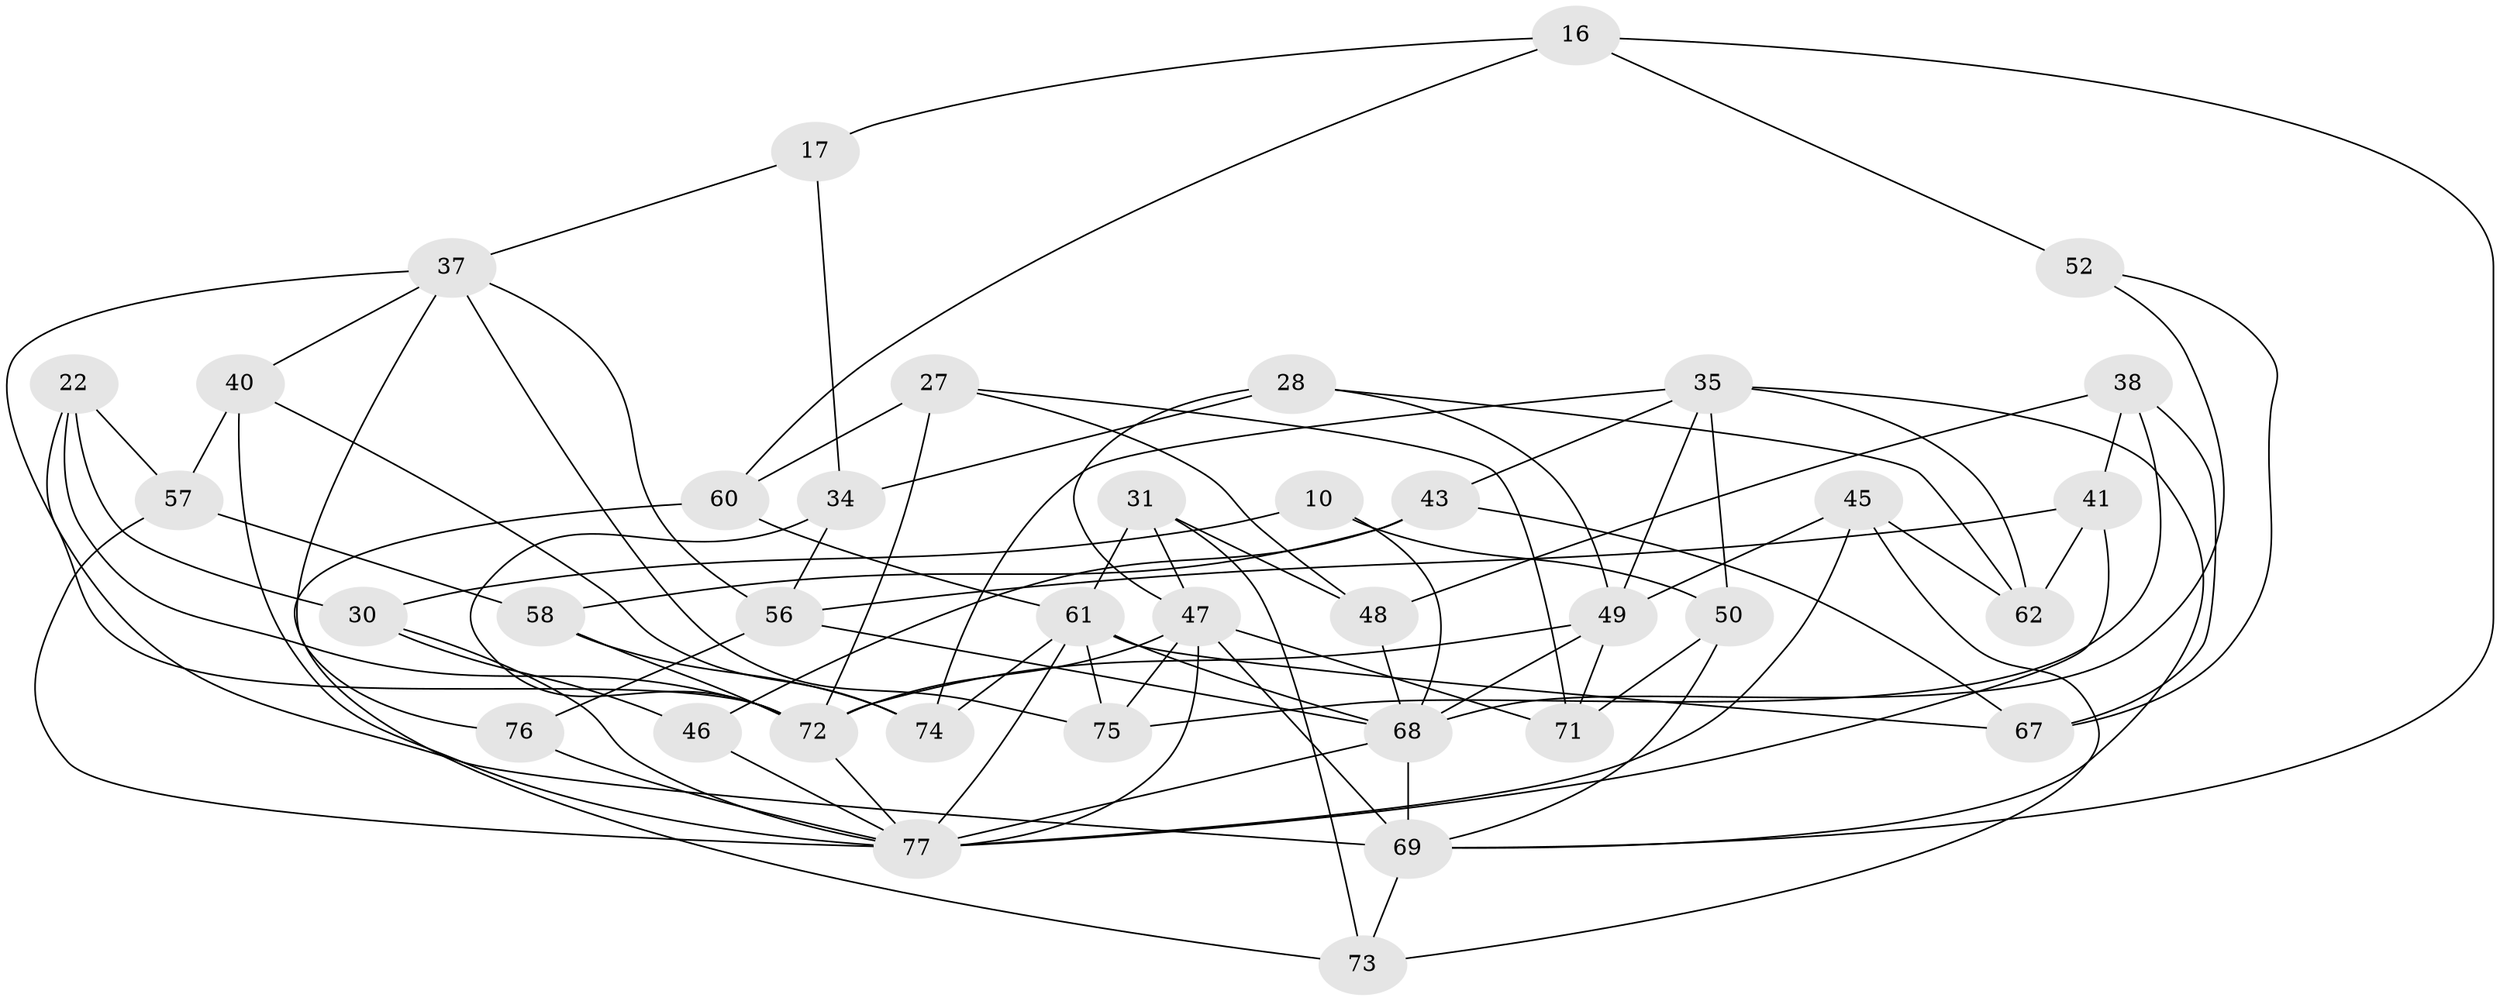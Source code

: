 // original degree distribution, {4: 1.0}
// Generated by graph-tools (version 1.1) at 2025/56/03/09/25 04:56:40]
// undirected, 38 vertices, 89 edges
graph export_dot {
graph [start="1"]
  node [color=gray90,style=filled];
  10;
  16 [super="+15"];
  17;
  22;
  27;
  28;
  30 [super="+29"];
  31;
  34;
  35 [super="+24"];
  37 [super="+8"];
  38;
  40 [super="+4"];
  41;
  43;
  45;
  46;
  47 [super="+33"];
  48;
  49 [super="+1+18"];
  50;
  52;
  56 [super="+55"];
  57 [super="+36"];
  58;
  60;
  61 [super="+25"];
  62;
  67;
  68 [super="+54+64"];
  69 [super="+21+44"];
  71;
  72 [super="+5+23+9"];
  73;
  74;
  75 [super="+2"];
  76 [super="+51+70"];
  77 [super="+66+65+63"];
  10 -- 30 [weight=2];
  10 -- 50;
  10 -- 68;
  16 -- 60;
  16 -- 17 [weight=2];
  16 -- 52 [weight=2];
  16 -- 69;
  17 -- 34;
  17 -- 37;
  22 -- 57;
  22 -- 30;
  22 -- 72;
  22 -- 69;
  27 -- 48;
  27 -- 60;
  27 -- 71;
  27 -- 72;
  28 -- 62;
  28 -- 47;
  28 -- 34;
  28 -- 49;
  30 -- 46 [weight=2];
  30 -- 77;
  31 -- 48;
  31 -- 73;
  31 -- 61;
  31 -- 47;
  34 -- 56;
  34 -- 72;
  35 -- 50;
  35 -- 62;
  35 -- 49;
  35 -- 74;
  35 -- 43;
  35 -- 69;
  37 -- 40 [weight=2];
  37 -- 56 [weight=2];
  37 -- 75;
  37 -- 72;
  37 -- 76;
  38 -- 41;
  38 -- 67;
  38 -- 48;
  38 -- 75;
  40 -- 57 [weight=2];
  40 -- 74;
  40 -- 77;
  41 -- 62;
  41 -- 56;
  41 -- 77;
  43 -- 58;
  43 -- 67;
  43 -- 46;
  45 -- 73;
  45 -- 62;
  45 -- 49;
  45 -- 77;
  46 -- 77;
  47 -- 77 [weight=4];
  47 -- 71;
  47 -- 72 [weight=2];
  47 -- 75 [weight=2];
  47 -- 69;
  48 -- 68;
  49 -- 71;
  49 -- 72 [weight=2];
  49 -- 68 [weight=2];
  50 -- 71;
  50 -- 69;
  52 -- 68;
  52 -- 67;
  56 -- 76;
  56 -- 68;
  57 -- 77 [weight=2];
  57 -- 58;
  58 -- 74;
  58 -- 72;
  60 -- 73;
  60 -- 61;
  61 -- 67;
  61 -- 75 [weight=2];
  61 -- 74;
  61 -- 77;
  61 -- 68;
  68 -- 77 [weight=5];
  68 -- 69 [weight=2];
  69 -- 73;
  72 -- 77;
  76 -- 77 [weight=6];
}
